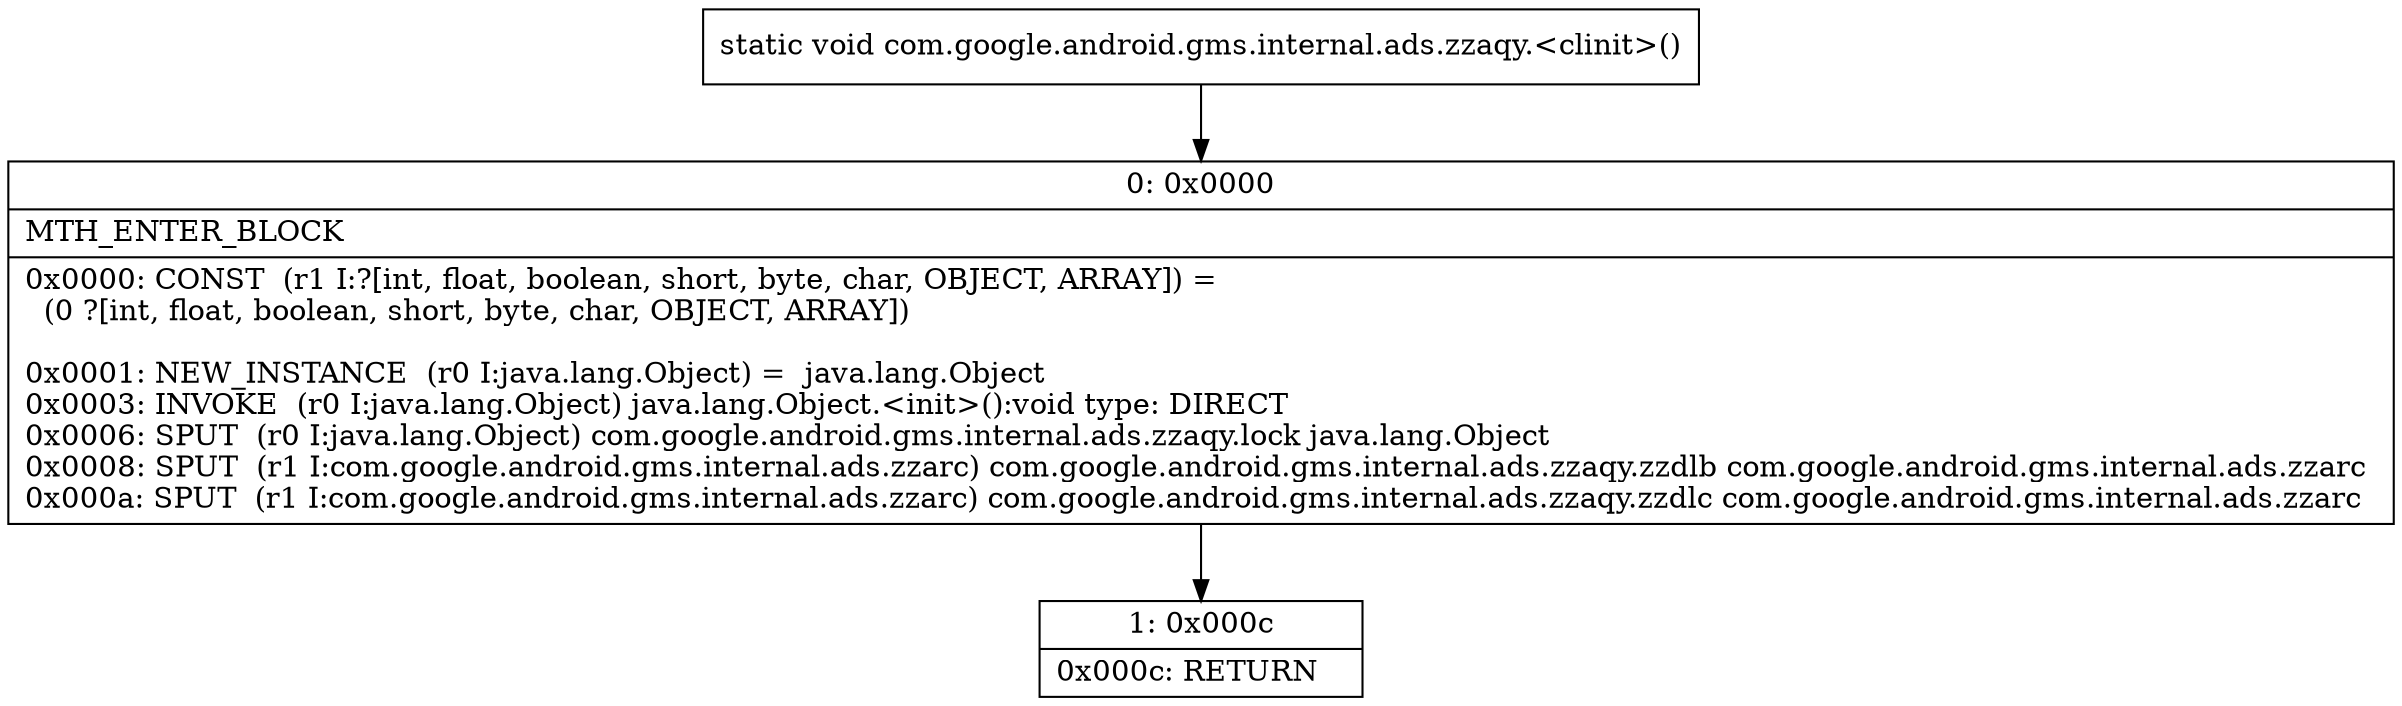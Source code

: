 digraph "CFG forcom.google.android.gms.internal.ads.zzaqy.\<clinit\>()V" {
Node_0 [shape=record,label="{0\:\ 0x0000|MTH_ENTER_BLOCK\l|0x0000: CONST  (r1 I:?[int, float, boolean, short, byte, char, OBJECT, ARRAY]) = \l  (0 ?[int, float, boolean, short, byte, char, OBJECT, ARRAY])\l \l0x0001: NEW_INSTANCE  (r0 I:java.lang.Object) =  java.lang.Object \l0x0003: INVOKE  (r0 I:java.lang.Object) java.lang.Object.\<init\>():void type: DIRECT \l0x0006: SPUT  (r0 I:java.lang.Object) com.google.android.gms.internal.ads.zzaqy.lock java.lang.Object \l0x0008: SPUT  (r1 I:com.google.android.gms.internal.ads.zzarc) com.google.android.gms.internal.ads.zzaqy.zzdlb com.google.android.gms.internal.ads.zzarc \l0x000a: SPUT  (r1 I:com.google.android.gms.internal.ads.zzarc) com.google.android.gms.internal.ads.zzaqy.zzdlc com.google.android.gms.internal.ads.zzarc \l}"];
Node_1 [shape=record,label="{1\:\ 0x000c|0x000c: RETURN   \l}"];
MethodNode[shape=record,label="{static void com.google.android.gms.internal.ads.zzaqy.\<clinit\>() }"];
MethodNode -> Node_0;
Node_0 -> Node_1;
}

